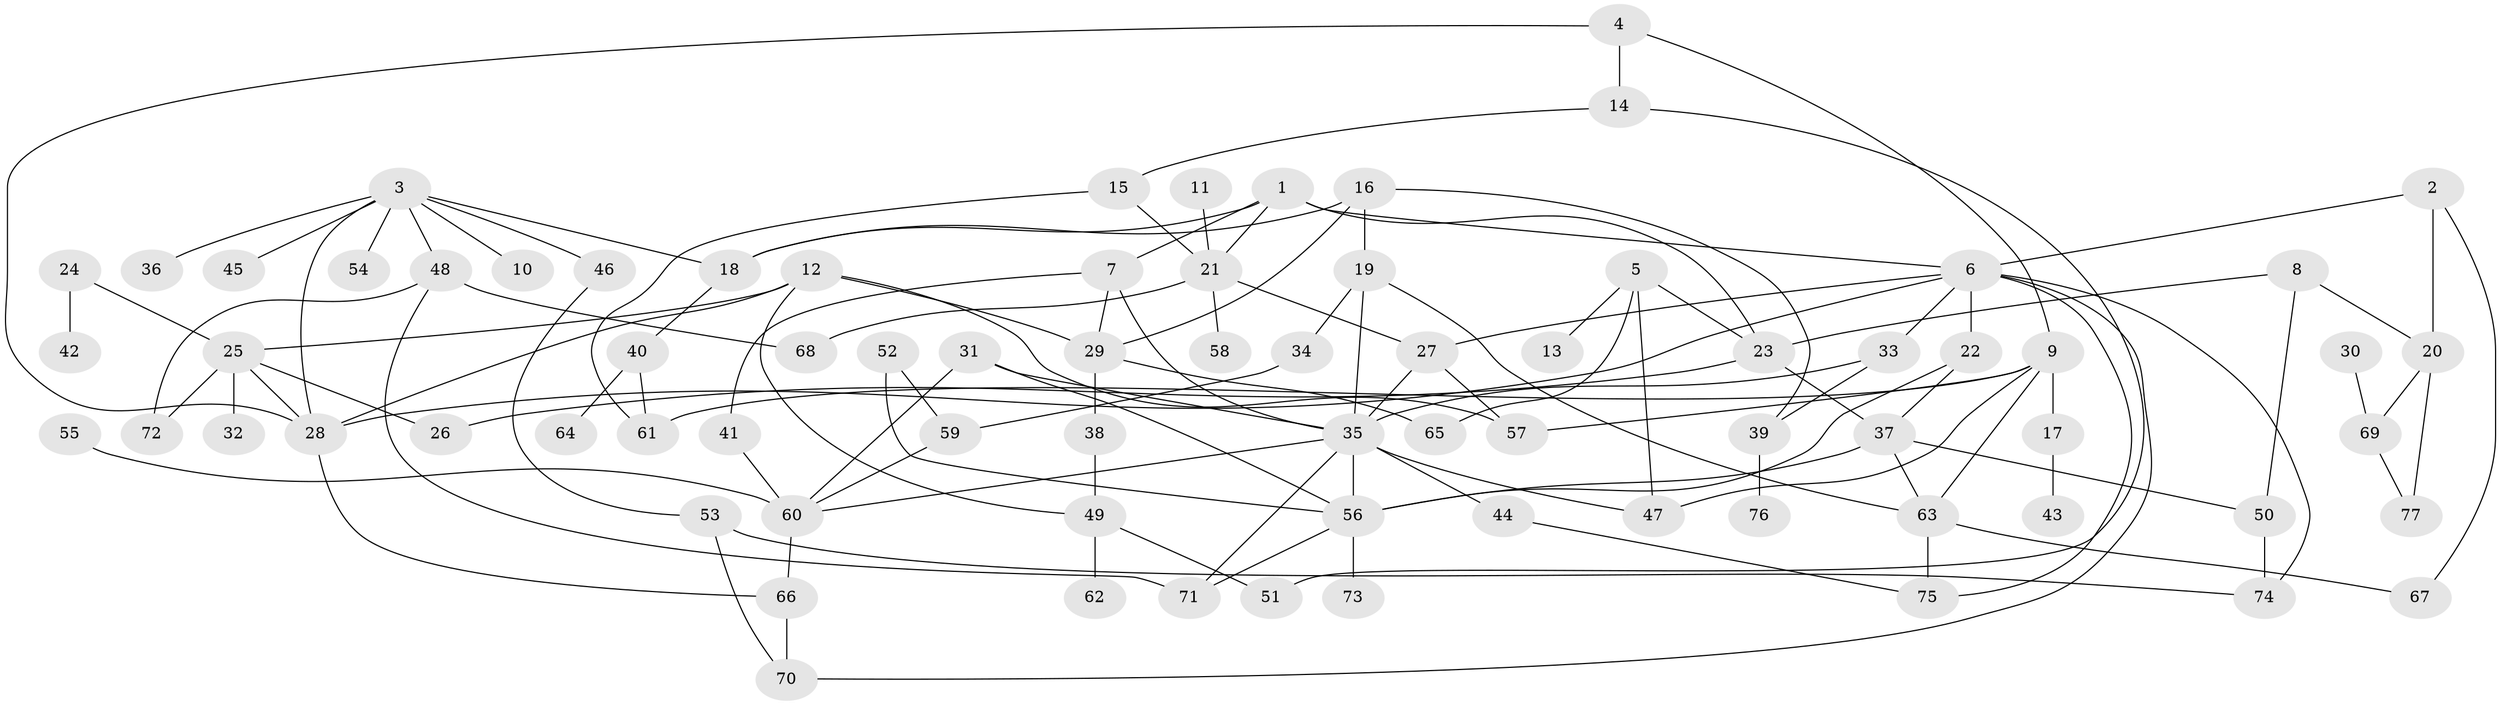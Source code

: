 // original degree distribution, {6: 0.05504587155963303, 5: 0.07339449541284404, 3: 0.23853211009174313, 8: 0.009174311926605505, 2: 0.28440366972477066, 4: 0.10091743119266056, 7: 0.009174311926605505, 9: 0.009174311926605505, 1: 0.22018348623853212}
// Generated by graph-tools (version 1.1) at 2025/36/03/04/25 23:36:04]
// undirected, 77 vertices, 121 edges
graph export_dot {
  node [color=gray90,style=filled];
  1;
  2;
  3;
  4;
  5;
  6;
  7;
  8;
  9;
  10;
  11;
  12;
  13;
  14;
  15;
  16;
  17;
  18;
  19;
  20;
  21;
  22;
  23;
  24;
  25;
  26;
  27;
  28;
  29;
  30;
  31;
  32;
  33;
  34;
  35;
  36;
  37;
  38;
  39;
  40;
  41;
  42;
  43;
  44;
  45;
  46;
  47;
  48;
  49;
  50;
  51;
  52;
  53;
  54;
  55;
  56;
  57;
  58;
  59;
  60;
  61;
  62;
  63;
  64;
  65;
  66;
  67;
  68;
  69;
  70;
  71;
  72;
  73;
  74;
  75;
  76;
  77;
  1 -- 6 [weight=1.0];
  1 -- 7 [weight=1.0];
  1 -- 18 [weight=1.0];
  1 -- 21 [weight=1.0];
  1 -- 23 [weight=1.0];
  2 -- 6 [weight=1.0];
  2 -- 20 [weight=1.0];
  2 -- 67 [weight=1.0];
  3 -- 10 [weight=1.0];
  3 -- 18 [weight=1.0];
  3 -- 28 [weight=1.0];
  3 -- 36 [weight=1.0];
  3 -- 45 [weight=1.0];
  3 -- 46 [weight=1.0];
  3 -- 48 [weight=1.0];
  3 -- 54 [weight=1.0];
  4 -- 9 [weight=1.0];
  4 -- 14 [weight=1.0];
  4 -- 28 [weight=1.0];
  5 -- 13 [weight=1.0];
  5 -- 23 [weight=1.0];
  5 -- 47 [weight=1.0];
  5 -- 65 [weight=1.0];
  6 -- 22 [weight=1.0];
  6 -- 27 [weight=1.0];
  6 -- 28 [weight=1.0];
  6 -- 33 [weight=1.0];
  6 -- 70 [weight=1.0];
  6 -- 74 [weight=1.0];
  6 -- 75 [weight=1.0];
  7 -- 29 [weight=1.0];
  7 -- 35 [weight=1.0];
  7 -- 41 [weight=1.0];
  8 -- 20 [weight=1.0];
  8 -- 23 [weight=1.0];
  8 -- 50 [weight=1.0];
  9 -- 17 [weight=1.0];
  9 -- 47 [weight=1.0];
  9 -- 57 [weight=1.0];
  9 -- 61 [weight=1.0];
  9 -- 63 [weight=1.0];
  11 -- 21 [weight=1.0];
  12 -- 25 [weight=1.0];
  12 -- 28 [weight=1.0];
  12 -- 29 [weight=1.0];
  12 -- 49 [weight=1.0];
  12 -- 57 [weight=1.0];
  14 -- 15 [weight=1.0];
  14 -- 51 [weight=1.0];
  15 -- 21 [weight=1.0];
  15 -- 61 [weight=1.0];
  16 -- 18 [weight=1.0];
  16 -- 19 [weight=1.0];
  16 -- 29 [weight=1.0];
  16 -- 39 [weight=1.0];
  17 -- 43 [weight=1.0];
  18 -- 40 [weight=1.0];
  19 -- 34 [weight=1.0];
  19 -- 35 [weight=1.0];
  19 -- 63 [weight=1.0];
  20 -- 69 [weight=1.0];
  20 -- 77 [weight=1.0];
  21 -- 27 [weight=1.0];
  21 -- 58 [weight=1.0];
  21 -- 68 [weight=1.0];
  22 -- 37 [weight=1.0];
  22 -- 56 [weight=1.0];
  23 -- 26 [weight=1.0];
  23 -- 37 [weight=1.0];
  24 -- 25 [weight=1.0];
  24 -- 42 [weight=1.0];
  25 -- 26 [weight=1.0];
  25 -- 28 [weight=1.0];
  25 -- 32 [weight=1.0];
  25 -- 72 [weight=1.0];
  27 -- 35 [weight=1.0];
  27 -- 57 [weight=1.0];
  28 -- 66 [weight=1.0];
  29 -- 38 [weight=1.0];
  29 -- 65 [weight=1.0];
  30 -- 69 [weight=1.0];
  31 -- 35 [weight=1.0];
  31 -- 56 [weight=1.0];
  31 -- 60 [weight=1.0];
  33 -- 35 [weight=1.0];
  33 -- 39 [weight=1.0];
  34 -- 59 [weight=1.0];
  35 -- 44 [weight=1.0];
  35 -- 47 [weight=1.0];
  35 -- 56 [weight=1.0];
  35 -- 60 [weight=1.0];
  35 -- 71 [weight=1.0];
  37 -- 50 [weight=1.0];
  37 -- 56 [weight=1.0];
  37 -- 63 [weight=1.0];
  38 -- 49 [weight=1.0];
  39 -- 76 [weight=1.0];
  40 -- 61 [weight=1.0];
  40 -- 64 [weight=1.0];
  41 -- 60 [weight=1.0];
  44 -- 75 [weight=1.0];
  46 -- 53 [weight=1.0];
  48 -- 68 [weight=1.0];
  48 -- 71 [weight=1.0];
  48 -- 72 [weight=1.0];
  49 -- 51 [weight=1.0];
  49 -- 62 [weight=1.0];
  50 -- 74 [weight=1.0];
  52 -- 56 [weight=1.0];
  52 -- 59 [weight=1.0];
  53 -- 70 [weight=1.0];
  53 -- 74 [weight=1.0];
  55 -- 60 [weight=1.0];
  56 -- 71 [weight=1.0];
  56 -- 73 [weight=2.0];
  59 -- 60 [weight=1.0];
  60 -- 66 [weight=1.0];
  63 -- 67 [weight=1.0];
  63 -- 75 [weight=1.0];
  66 -- 70 [weight=1.0];
  69 -- 77 [weight=1.0];
}
